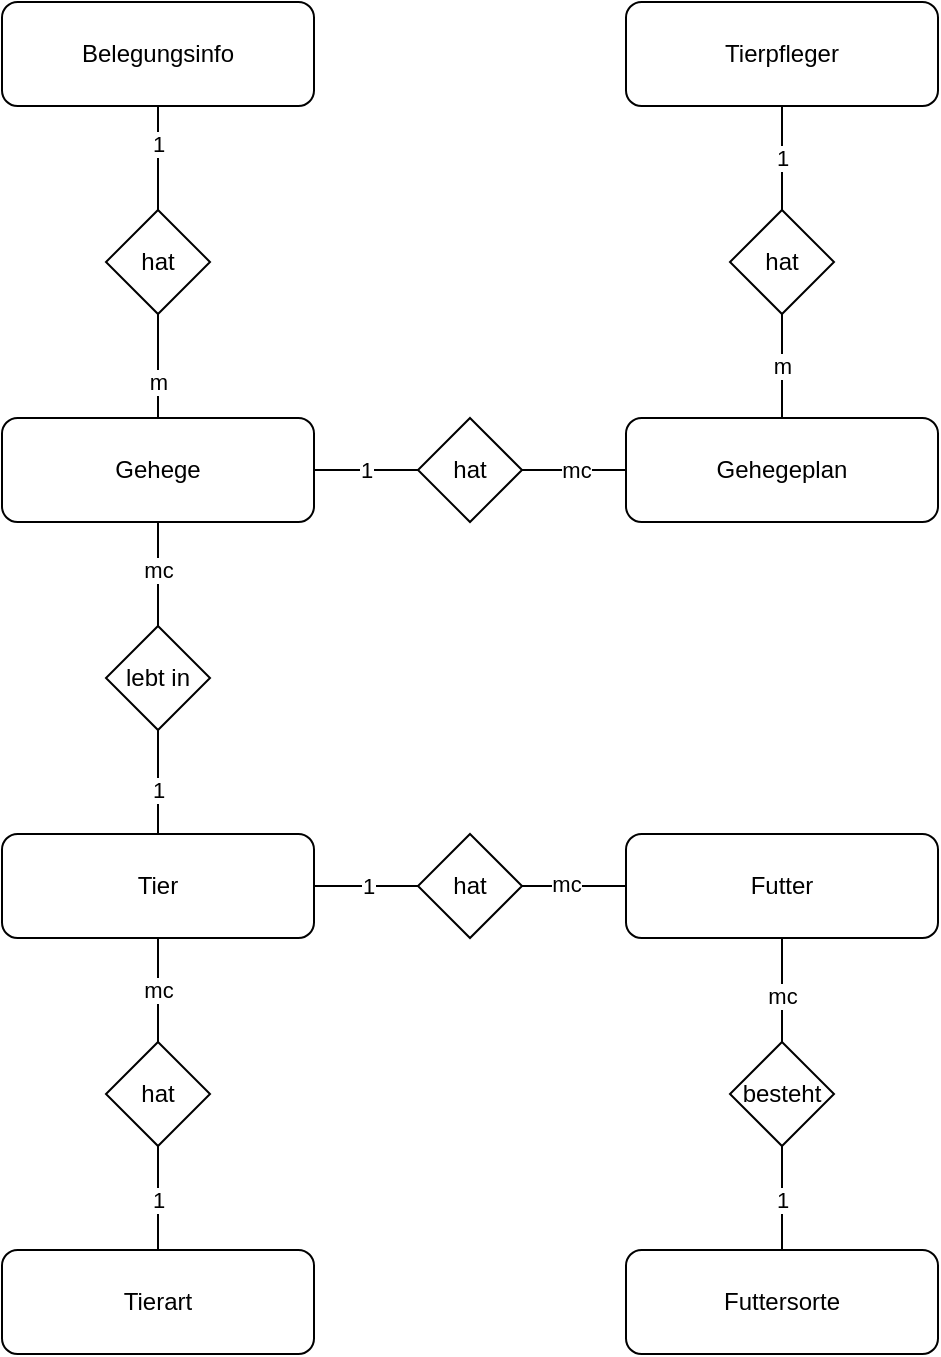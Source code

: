 <mxfile version="22.1.7" type="device">
  <diagram id="C5RBs43oDa-KdzZeNtuy" name="Page-1">
    <mxGraphModel dx="1026" dy="579" grid="1" gridSize="13" guides="1" tooltips="1" connect="1" arrows="1" fold="1" page="1" pageScale="1" pageWidth="827" pageHeight="1169" math="0" shadow="0">
      <root>
        <mxCell id="WIyWlLk6GJQsqaUBKTNV-0" />
        <mxCell id="WIyWlLk6GJQsqaUBKTNV-1" parent="WIyWlLk6GJQsqaUBKTNV-0" />
        <mxCell id="tPIC1OqXLJnQeQmbdjp0-20" style="edgeStyle=orthogonalEdgeStyle;rounded=0;orthogonalLoop=1;jettySize=auto;html=1;entryX=0.5;entryY=0;entryDx=0;entryDy=0;endArrow=none;endFill=0;" parent="WIyWlLk6GJQsqaUBKTNV-1" source="WIyWlLk6GJQsqaUBKTNV-3" target="tPIC1OqXLJnQeQmbdjp0-12" edge="1">
          <mxGeometry relative="1" as="geometry" />
        </mxCell>
        <mxCell id="CsvrpFAp0Q9hTzOcX9_R-14" value="mc" style="edgeLabel;html=1;align=center;verticalAlign=middle;resizable=0;points=[];" vertex="1" connectable="0" parent="tPIC1OqXLJnQeQmbdjp0-20">
          <mxGeometry x="0.004" relative="1" as="geometry">
            <mxPoint as="offset" />
          </mxGeometry>
        </mxCell>
        <mxCell id="WIyWlLk6GJQsqaUBKTNV-3" value="Tier" style="rounded=1;whiteSpace=wrap;html=1;fontSize=12;glass=0;strokeWidth=1;shadow=0;" parent="WIyWlLk6GJQsqaUBKTNV-1" vertex="1">
          <mxGeometry x="52" y="416" width="156" height="52" as="geometry" />
        </mxCell>
        <mxCell id="WIyWlLk6GJQsqaUBKTNV-7" value="Tierart" style="rounded=1;whiteSpace=wrap;html=1;fontSize=12;glass=0;strokeWidth=1;shadow=0;" parent="WIyWlLk6GJQsqaUBKTNV-1" vertex="1">
          <mxGeometry x="52" y="624" width="156" height="52" as="geometry" />
        </mxCell>
        <mxCell id="tPIC1OqXLJnQeQmbdjp0-15" style="edgeStyle=orthogonalEdgeStyle;rounded=0;orthogonalLoop=1;jettySize=auto;html=1;entryX=1;entryY=0.5;entryDx=0;entryDy=0;endArrow=none;endFill=0;" parent="WIyWlLk6GJQsqaUBKTNV-1" source="tPIC1OqXLJnQeQmbdjp0-0" target="tPIC1OqXLJnQeQmbdjp0-14" edge="1">
          <mxGeometry relative="1" as="geometry" />
        </mxCell>
        <mxCell id="CsvrpFAp0Q9hTzOcX9_R-4" value="mc" style="edgeLabel;html=1;align=center;verticalAlign=middle;resizable=0;points=[];" vertex="1" connectable="0" parent="tPIC1OqXLJnQeQmbdjp0-15">
          <mxGeometry x="0.179" y="3" relative="1" as="geometry">
            <mxPoint x="5" y="-3" as="offset" />
          </mxGeometry>
        </mxCell>
        <mxCell id="tPIC1OqXLJnQeQmbdjp0-0" value="Gehegeplan" style="rounded=1;whiteSpace=wrap;html=1;fontSize=12;glass=0;strokeWidth=1;shadow=0;" parent="WIyWlLk6GJQsqaUBKTNV-1" vertex="1">
          <mxGeometry x="364" y="208" width="156" height="52" as="geometry" />
        </mxCell>
        <mxCell id="tPIC1OqXLJnQeQmbdjp0-23" style="edgeStyle=orthogonalEdgeStyle;rounded=0;orthogonalLoop=1;jettySize=auto;html=1;entryX=0.5;entryY=0;entryDx=0;entryDy=0;endArrow=none;endFill=0;" parent="WIyWlLk6GJQsqaUBKTNV-1" source="tPIC1OqXLJnQeQmbdjp0-1" target="tPIC1OqXLJnQeQmbdjp0-9" edge="1">
          <mxGeometry relative="1" as="geometry" />
        </mxCell>
        <mxCell id="CsvrpFAp0Q9hTzOcX9_R-12" value="mc" style="edgeLabel;html=1;align=center;verticalAlign=middle;resizable=0;points=[];" vertex="1" connectable="0" parent="tPIC1OqXLJnQeQmbdjp0-23">
          <mxGeometry x="0.098" relative="1" as="geometry">
            <mxPoint as="offset" />
          </mxGeometry>
        </mxCell>
        <mxCell id="tPIC1OqXLJnQeQmbdjp0-25" style="edgeStyle=orthogonalEdgeStyle;rounded=0;orthogonalLoop=1;jettySize=auto;html=1;endArrow=none;endFill=0;" parent="WIyWlLk6GJQsqaUBKTNV-1" source="tPIC1OqXLJnQeQmbdjp0-1" target="tPIC1OqXLJnQeQmbdjp0-13" edge="1">
          <mxGeometry relative="1" as="geometry" />
        </mxCell>
        <mxCell id="CsvrpFAp0Q9hTzOcX9_R-11" value="mc" style="edgeLabel;html=1;align=center;verticalAlign=middle;resizable=0;points=[];" vertex="1" connectable="0" parent="tPIC1OqXLJnQeQmbdjp0-25">
          <mxGeometry x="0.167" y="-1" relative="1" as="geometry">
            <mxPoint as="offset" />
          </mxGeometry>
        </mxCell>
        <mxCell id="tPIC1OqXLJnQeQmbdjp0-1" value="Futter" style="rounded=1;whiteSpace=wrap;html=1;fontSize=12;glass=0;strokeWidth=1;shadow=0;" parent="WIyWlLk6GJQsqaUBKTNV-1" vertex="1">
          <mxGeometry x="364" y="416" width="156" height="52" as="geometry" />
        </mxCell>
        <mxCell id="tPIC1OqXLJnQeQmbdjp0-18" style="edgeStyle=orthogonalEdgeStyle;rounded=0;orthogonalLoop=1;jettySize=auto;html=1;entryX=0.5;entryY=0;entryDx=0;entryDy=0;endArrow=none;endFill=0;" parent="WIyWlLk6GJQsqaUBKTNV-1" source="tPIC1OqXLJnQeQmbdjp0-2" target="tPIC1OqXLJnQeQmbdjp0-11" edge="1">
          <mxGeometry relative="1" as="geometry" />
        </mxCell>
        <mxCell id="CsvrpFAp0Q9hTzOcX9_R-7" value="mc" style="edgeLabel;html=1;align=center;verticalAlign=middle;resizable=0;points=[];" vertex="1" connectable="0" parent="tPIC1OqXLJnQeQmbdjp0-18">
          <mxGeometry x="-0.091" y="2" relative="1" as="geometry">
            <mxPoint x="-2" as="offset" />
          </mxGeometry>
        </mxCell>
        <mxCell id="tPIC1OqXLJnQeQmbdjp0-2" value="Gehege" style="rounded=1;whiteSpace=wrap;html=1;fontSize=12;glass=0;strokeWidth=1;shadow=0;" parent="WIyWlLk6GJQsqaUBKTNV-1" vertex="1">
          <mxGeometry x="52" y="208" width="156" height="52" as="geometry" />
        </mxCell>
        <mxCell id="tPIC1OqXLJnQeQmbdjp0-3" value="Futtersorte" style="rounded=1;whiteSpace=wrap;html=1;fontSize=12;glass=0;strokeWidth=1;shadow=0;" parent="WIyWlLk6GJQsqaUBKTNV-1" vertex="1">
          <mxGeometry x="364" y="624" width="156" height="52" as="geometry" />
        </mxCell>
        <mxCell id="tPIC1OqXLJnQeQmbdjp0-28" style="edgeStyle=orthogonalEdgeStyle;rounded=0;orthogonalLoop=1;jettySize=auto;html=1;entryX=0.5;entryY=0;entryDx=0;entryDy=0;endArrow=none;endFill=0;" parent="WIyWlLk6GJQsqaUBKTNV-1" source="tPIC1OqXLJnQeQmbdjp0-4" target="tPIC1OqXLJnQeQmbdjp0-27" edge="1">
          <mxGeometry relative="1" as="geometry" />
        </mxCell>
        <mxCell id="CsvrpFAp0Q9hTzOcX9_R-5" value="1" style="edgeLabel;html=1;align=center;verticalAlign=middle;resizable=0;points=[];" vertex="1" connectable="0" parent="tPIC1OqXLJnQeQmbdjp0-28">
          <mxGeometry x="-0.269" relative="1" as="geometry">
            <mxPoint as="offset" />
          </mxGeometry>
        </mxCell>
        <mxCell id="tPIC1OqXLJnQeQmbdjp0-4" value="Belegungsinfo" style="rounded=1;whiteSpace=wrap;html=1;fontSize=12;glass=0;strokeWidth=1;shadow=0;" parent="WIyWlLk6GJQsqaUBKTNV-1" vertex="1">
          <mxGeometry x="52" width="156" height="52" as="geometry" />
        </mxCell>
        <mxCell id="tPIC1OqXLJnQeQmbdjp0-24" style="edgeStyle=orthogonalEdgeStyle;rounded=0;orthogonalLoop=1;jettySize=auto;html=1;entryX=0.5;entryY=0;entryDx=0;entryDy=0;endArrow=none;endFill=0;" parent="WIyWlLk6GJQsqaUBKTNV-1" source="tPIC1OqXLJnQeQmbdjp0-9" target="tPIC1OqXLJnQeQmbdjp0-3" edge="1">
          <mxGeometry relative="1" as="geometry" />
        </mxCell>
        <mxCell id="CsvrpFAp0Q9hTzOcX9_R-13" value="1" style="edgeLabel;html=1;align=center;verticalAlign=middle;resizable=0;points=[];" vertex="1" connectable="0" parent="tPIC1OqXLJnQeQmbdjp0-24">
          <mxGeometry x="0.019" relative="1" as="geometry">
            <mxPoint as="offset" />
          </mxGeometry>
        </mxCell>
        <mxCell id="tPIC1OqXLJnQeQmbdjp0-9" value="besteht" style="rhombus;whiteSpace=wrap;html=1;" parent="WIyWlLk6GJQsqaUBKTNV-1" vertex="1">
          <mxGeometry x="416" y="520" width="52" height="52" as="geometry" />
        </mxCell>
        <mxCell id="tPIC1OqXLJnQeQmbdjp0-19" style="edgeStyle=orthogonalEdgeStyle;rounded=0;orthogonalLoop=1;jettySize=auto;html=1;entryX=0.5;entryY=0;entryDx=0;entryDy=0;endArrow=none;endFill=0;" parent="WIyWlLk6GJQsqaUBKTNV-1" source="tPIC1OqXLJnQeQmbdjp0-11" target="WIyWlLk6GJQsqaUBKTNV-3" edge="1">
          <mxGeometry relative="1" as="geometry" />
        </mxCell>
        <mxCell id="CsvrpFAp0Q9hTzOcX9_R-8" value="1" style="edgeLabel;html=1;align=center;verticalAlign=middle;resizable=0;points=[];" vertex="1" connectable="0" parent="tPIC1OqXLJnQeQmbdjp0-19">
          <mxGeometry x="0.16" y="2" relative="1" as="geometry">
            <mxPoint x="-2" as="offset" />
          </mxGeometry>
        </mxCell>
        <mxCell id="tPIC1OqXLJnQeQmbdjp0-11" value="lebt in" style="rhombus;whiteSpace=wrap;html=1;" parent="WIyWlLk6GJQsqaUBKTNV-1" vertex="1">
          <mxGeometry x="104" y="312" width="52" height="52" as="geometry" />
        </mxCell>
        <mxCell id="tPIC1OqXLJnQeQmbdjp0-22" style="edgeStyle=orthogonalEdgeStyle;rounded=0;orthogonalLoop=1;jettySize=auto;html=1;entryX=0.5;entryY=0;entryDx=0;entryDy=0;endArrow=none;endFill=0;" parent="WIyWlLk6GJQsqaUBKTNV-1" source="tPIC1OqXLJnQeQmbdjp0-12" target="WIyWlLk6GJQsqaUBKTNV-7" edge="1">
          <mxGeometry relative="1" as="geometry" />
        </mxCell>
        <mxCell id="CsvrpFAp0Q9hTzOcX9_R-15" value="1" style="edgeLabel;html=1;align=center;verticalAlign=middle;resizable=0;points=[];" vertex="1" connectable="0" parent="tPIC1OqXLJnQeQmbdjp0-22">
          <mxGeometry x="0.019" y="1" relative="1" as="geometry">
            <mxPoint x="-1" as="offset" />
          </mxGeometry>
        </mxCell>
        <mxCell id="tPIC1OqXLJnQeQmbdjp0-12" value="hat" style="rhombus;whiteSpace=wrap;html=1;" parent="WIyWlLk6GJQsqaUBKTNV-1" vertex="1">
          <mxGeometry x="104" y="520" width="52" height="52" as="geometry" />
        </mxCell>
        <mxCell id="tPIC1OqXLJnQeQmbdjp0-26" style="edgeStyle=orthogonalEdgeStyle;rounded=0;orthogonalLoop=1;jettySize=auto;html=1;entryX=1;entryY=0.5;entryDx=0;entryDy=0;endArrow=none;endFill=0;" parent="WIyWlLk6GJQsqaUBKTNV-1" source="tPIC1OqXLJnQeQmbdjp0-13" target="WIyWlLk6GJQsqaUBKTNV-3" edge="1">
          <mxGeometry relative="1" as="geometry" />
        </mxCell>
        <mxCell id="CsvrpFAp0Q9hTzOcX9_R-10" value="1" style="edgeLabel;html=1;align=center;verticalAlign=middle;resizable=0;points=[];" vertex="1" connectable="0" parent="tPIC1OqXLJnQeQmbdjp0-26">
          <mxGeometry x="-0.028" y="4" relative="1" as="geometry">
            <mxPoint y="-4" as="offset" />
          </mxGeometry>
        </mxCell>
        <mxCell id="tPIC1OqXLJnQeQmbdjp0-13" value="hat" style="rhombus;whiteSpace=wrap;html=1;" parent="WIyWlLk6GJQsqaUBKTNV-1" vertex="1">
          <mxGeometry x="260" y="416" width="52" height="52" as="geometry" />
        </mxCell>
        <mxCell id="tPIC1OqXLJnQeQmbdjp0-17" value="1" style="edgeStyle=orthogonalEdgeStyle;rounded=0;orthogonalLoop=1;jettySize=auto;html=1;entryX=1;entryY=0.5;entryDx=0;entryDy=0;endArrow=none;endFill=0;" parent="WIyWlLk6GJQsqaUBKTNV-1" source="tPIC1OqXLJnQeQmbdjp0-14" target="tPIC1OqXLJnQeQmbdjp0-2" edge="1">
          <mxGeometry relative="1" as="geometry" />
        </mxCell>
        <mxCell id="tPIC1OqXLJnQeQmbdjp0-14" value="hat" style="rhombus;whiteSpace=wrap;html=1;" parent="WIyWlLk6GJQsqaUBKTNV-1" vertex="1">
          <mxGeometry x="260" y="208" width="52" height="52" as="geometry" />
        </mxCell>
        <mxCell id="tPIC1OqXLJnQeQmbdjp0-29" style="edgeStyle=orthogonalEdgeStyle;rounded=0;orthogonalLoop=1;jettySize=auto;html=1;entryX=0.5;entryY=0;entryDx=0;entryDy=0;endArrow=none;endFill=0;" parent="WIyWlLk6GJQsqaUBKTNV-1" source="tPIC1OqXLJnQeQmbdjp0-27" target="tPIC1OqXLJnQeQmbdjp0-2" edge="1">
          <mxGeometry relative="1" as="geometry" />
        </mxCell>
        <mxCell id="CsvrpFAp0Q9hTzOcX9_R-6" value="m" style="edgeLabel;html=1;align=center;verticalAlign=middle;resizable=0;points=[];" vertex="1" connectable="0" parent="tPIC1OqXLJnQeQmbdjp0-29">
          <mxGeometry x="0.306" y="2" relative="1" as="geometry">
            <mxPoint x="-2" as="offset" />
          </mxGeometry>
        </mxCell>
        <mxCell id="tPIC1OqXLJnQeQmbdjp0-27" value="hat" style="rhombus;whiteSpace=wrap;html=1;" parent="WIyWlLk6GJQsqaUBKTNV-1" vertex="1">
          <mxGeometry x="104" y="104" width="52" height="52" as="geometry" />
        </mxCell>
        <mxCell id="CsvrpFAp0Q9hTzOcX9_R-21" style="edgeStyle=orthogonalEdgeStyle;rounded=0;orthogonalLoop=1;jettySize=auto;html=1;endArrow=none;endFill=0;" edge="1" parent="WIyWlLk6GJQsqaUBKTNV-1" source="CsvrpFAp0Q9hTzOcX9_R-16" target="CsvrpFAp0Q9hTzOcX9_R-18">
          <mxGeometry relative="1" as="geometry" />
        </mxCell>
        <mxCell id="CsvrpFAp0Q9hTzOcX9_R-23" value="1" style="edgeLabel;html=1;align=center;verticalAlign=middle;resizable=0;points=[];" vertex="1" connectable="0" parent="CsvrpFAp0Q9hTzOcX9_R-21">
          <mxGeometry relative="1" as="geometry">
            <mxPoint as="offset" />
          </mxGeometry>
        </mxCell>
        <mxCell id="CsvrpFAp0Q9hTzOcX9_R-16" value="Tierpfleger" style="rounded=1;whiteSpace=wrap;html=1;fontSize=12;glass=0;strokeWidth=1;shadow=0;" vertex="1" parent="WIyWlLk6GJQsqaUBKTNV-1">
          <mxGeometry x="364" width="156" height="52" as="geometry" />
        </mxCell>
        <mxCell id="CsvrpFAp0Q9hTzOcX9_R-22" style="edgeStyle=orthogonalEdgeStyle;rounded=0;orthogonalLoop=1;jettySize=auto;html=1;entryX=0.5;entryY=0;entryDx=0;entryDy=0;endArrow=none;endFill=0;" edge="1" parent="WIyWlLk6GJQsqaUBKTNV-1" source="CsvrpFAp0Q9hTzOcX9_R-18" target="tPIC1OqXLJnQeQmbdjp0-0">
          <mxGeometry relative="1" as="geometry" />
        </mxCell>
        <mxCell id="CsvrpFAp0Q9hTzOcX9_R-24" value="m" style="edgeLabel;html=1;align=center;verticalAlign=middle;resizable=0;points=[];" vertex="1" connectable="0" parent="CsvrpFAp0Q9hTzOcX9_R-22">
          <mxGeometry relative="1" as="geometry">
            <mxPoint as="offset" />
          </mxGeometry>
        </mxCell>
        <mxCell id="CsvrpFAp0Q9hTzOcX9_R-18" value="hat" style="rhombus;whiteSpace=wrap;html=1;" vertex="1" parent="WIyWlLk6GJQsqaUBKTNV-1">
          <mxGeometry x="416" y="104" width="52" height="52" as="geometry" />
        </mxCell>
      </root>
    </mxGraphModel>
  </diagram>
</mxfile>
